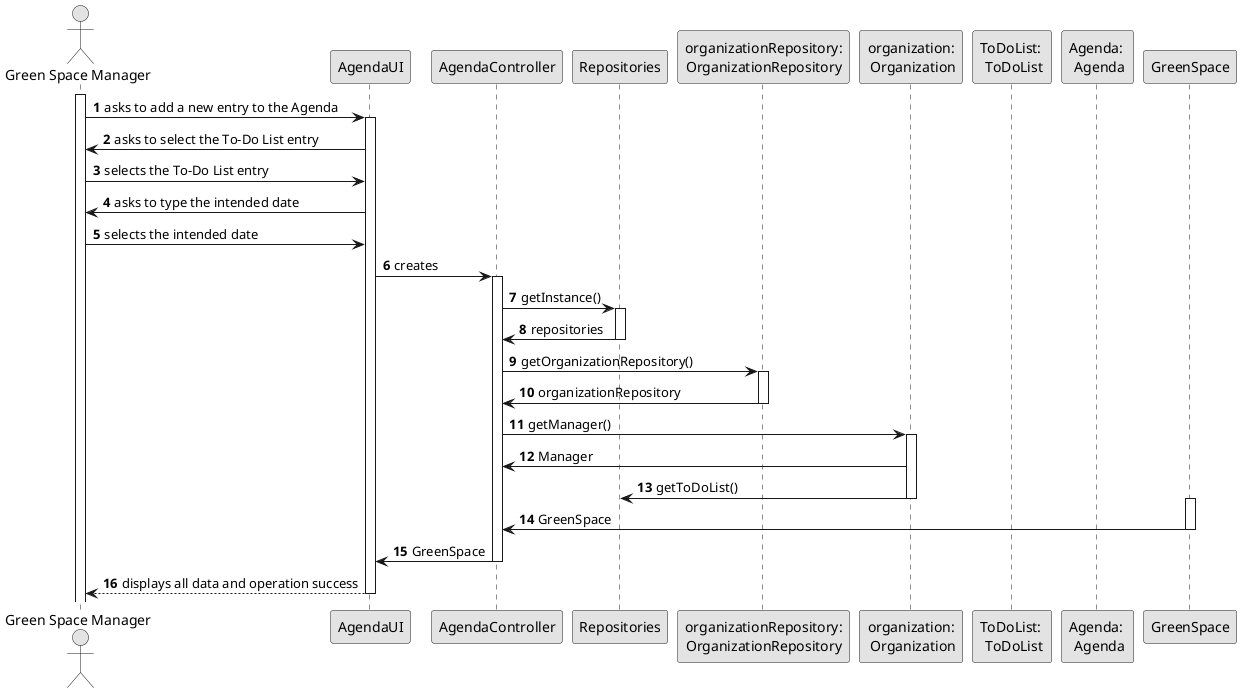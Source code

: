 @startuml
skinparam monochrome true
skinparam packageStyle rectangle
skinparam shadowing false

autonumber

'hide footbox
actor "Green Space Manager" as GSM
participant "AgendaUI" as UI
participant "AgendaController" as CTRL
participant "Repositories" as Rep
participant "organizationRepository:\nOrganizationRepository" as organizationRepository
participant "organization:\n Organization" as Organization
participant "ToDoList: \n ToDoList" as TDL
participant "Agenda: \n Agenda" as Agenda

activate GSM

     GSM -> UI : asks to add a new entry to the Agenda

     activate UI

            UI -> GSM : asks to select the To-Do List entry
            GSM -> UI : selects the To-Do List entry
            UI -> GSM : asks to type the intended date
            GSM -> UI : selects the intended date
            UI -> CTRL : creates

     activate CTRL

            CTRL -> Rep : getInstance()

     activate Rep

            Rep -> CTRL : repositories

     deactivate Rep

            CTRL -> organizationRepository : getOrganizationRepository()

     activate organizationRepository

            organizationRepository -> CTRL : organizationRepository

     deactivate organizationRepository

            CTRL -> Organization : getManager()

     activate Organization

            Organization -> CTRL : Manager



            Organization -> Rep : getToDoList()
     deactivate Organization

     activate GreenSpace

            GreenSpace -> CTRL : GreenSpace

     deactivate GreenSpace

            CTRL -> UI : GreenSpace
     deactivate CTRL


     UI --> GSM : displays all data and operation success
     deactivate UI

@enduml
